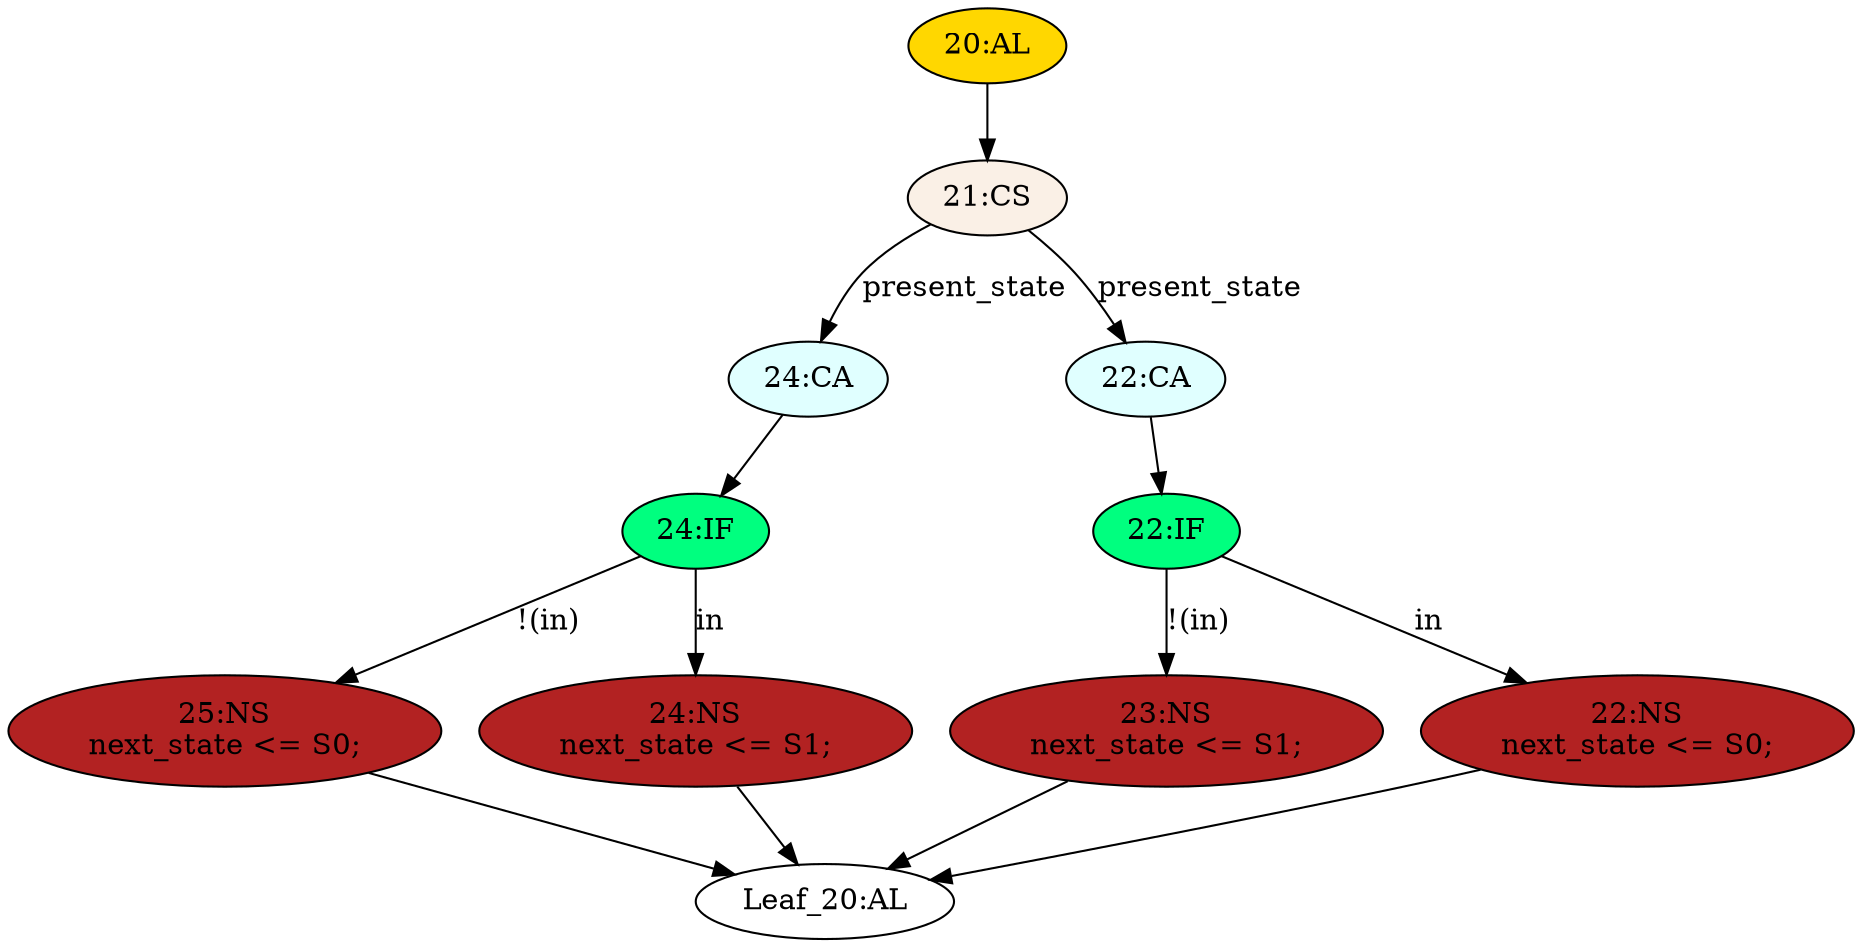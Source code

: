 strict digraph "" {
	node [label="\N"];
	"24:CA"	[ast="<pyverilog.vparser.ast.Case object at 0x7efc79acc510>",
		fillcolor=lightcyan,
		label="24:CA",
		statements="[]",
		style=filled,
		typ=Case];
	"24:IF"	[ast="<pyverilog.vparser.ast.IfStatement object at 0x7efc79acc590>",
		fillcolor=springgreen,
		label="24:IF",
		statements="[]",
		style=filled,
		typ=IfStatement];
	"24:CA" -> "24:IF"	[cond="[]",
		lineno=None];
	"20:AL"	[ast="<pyverilog.vparser.ast.Always object at 0x7efc79acc950>",
		clk_sens=False,
		fillcolor=gold,
		label="20:AL",
		sens="['in', 'present_state']",
		statements="[]",
		style=filled,
		typ=Always,
		use_var="['present_state', 'in']"];
	"21:CS"	[ast="<pyverilog.vparser.ast.CaseStatement object at 0x7efc79accb10>",
		fillcolor=linen,
		label="21:CS",
		statements="[]",
		style=filled,
		typ=CaseStatement];
	"20:AL" -> "21:CS"	[cond="[]",
		lineno=None];
	"23:NS"	[ast="<pyverilog.vparser.ast.NonblockingSubstitution object at 0x7efc79accc90>",
		fillcolor=firebrick,
		label="23:NS
next_state <= S1;",
		statements="[<pyverilog.vparser.ast.NonblockingSubstitution object at 0x7efc79accc90>]",
		style=filled,
		typ=NonblockingSubstitution];
	"Leaf_20:AL"	[def_var="['next_state']",
		label="Leaf_20:AL"];
	"23:NS" -> "Leaf_20:AL"	[cond="[]",
		lineno=None];
	"22:CA"	[ast="<pyverilog.vparser.ast.Case object at 0x7efc79accbd0>",
		fillcolor=lightcyan,
		label="22:CA",
		statements="[]",
		style=filled,
		typ=Case];
	"22:IF"	[ast="<pyverilog.vparser.ast.IfStatement object at 0x7efc79accc50>",
		fillcolor=springgreen,
		label="22:IF",
		statements="[]",
		style=filled,
		typ=IfStatement];
	"22:CA" -> "22:IF"	[cond="[]",
		lineno=None];
	"22:IF" -> "23:NS"	[cond="['in']",
		label="!(in)",
		lineno=22];
	"22:NS"	[ast="<pyverilog.vparser.ast.NonblockingSubstitution object at 0x7efc79acce10>",
		fillcolor=firebrick,
		label="22:NS
next_state <= S0;",
		statements="[<pyverilog.vparser.ast.NonblockingSubstitution object at 0x7efc79acce10>]",
		style=filled,
		typ=NonblockingSubstitution];
	"22:IF" -> "22:NS"	[cond="['in']",
		label=in,
		lineno=22];
	"22:NS" -> "Leaf_20:AL"	[cond="[]",
		lineno=None];
	"25:NS"	[ast="<pyverilog.vparser.ast.NonblockingSubstitution object at 0x7efc79acc610>",
		fillcolor=firebrick,
		label="25:NS
next_state <= S0;",
		statements="[<pyverilog.vparser.ast.NonblockingSubstitution object at 0x7efc79acc610>]",
		style=filled,
		typ=NonblockingSubstitution];
	"25:NS" -> "Leaf_20:AL"	[cond="[]",
		lineno=None];
	"24:IF" -> "25:NS"	[cond="['in']",
		label="!(in)",
		lineno=24];
	"24:NS"	[ast="<pyverilog.vparser.ast.NonblockingSubstitution object at 0x7efc79acc790>",
		fillcolor=firebrick,
		label="24:NS
next_state <= S1;",
		statements="[<pyverilog.vparser.ast.NonblockingSubstitution object at 0x7efc79acc790>]",
		style=filled,
		typ=NonblockingSubstitution];
	"24:IF" -> "24:NS"	[cond="['in']",
		label=in,
		lineno=24];
	"24:NS" -> "Leaf_20:AL"	[cond="[]",
		lineno=None];
	"21:CS" -> "24:CA"	[cond="['present_state']",
		label=present_state,
		lineno=21];
	"21:CS" -> "22:CA"	[cond="['present_state']",
		label=present_state,
		lineno=21];
}
